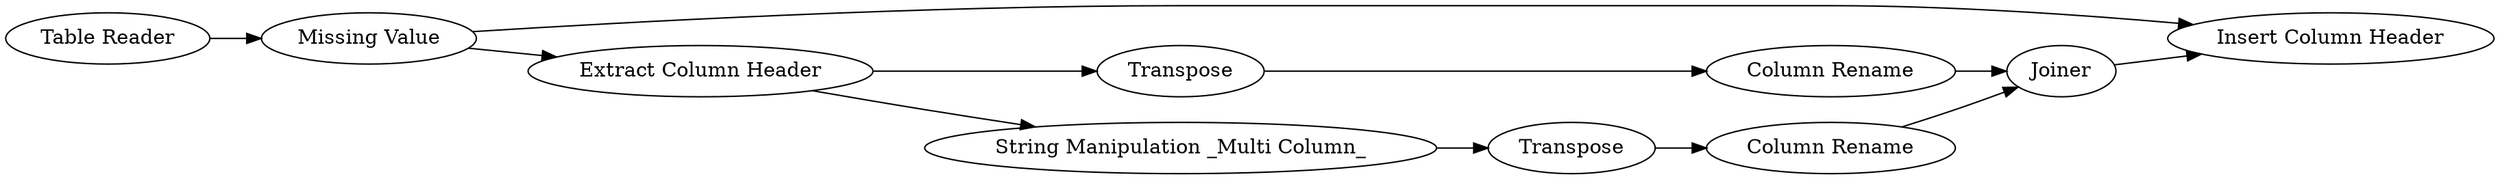 digraph {
	"4853299494047565644_136" [label="Missing Value"]
	"4853299494047565644_146" [label="Table Reader"]
	"4853299494047565644_143" [label=Transpose]
	"4853299494047565644_144" [label=Joiner]
	"4853299494047565644_142" [label=Transpose]
	"4853299494047565644_147" [label="Column Rename"]
	"4853299494047565644_140" [label="String Manipulation _Multi Column_"]
	"4853299494047565644_141" [label="Insert Column Header"]
	"4853299494047565644_148" [label="Column Rename"]
	"4853299494047565644_138" [label="Extract Column Header"]
	"4853299494047565644_146" -> "4853299494047565644_136"
	"4853299494047565644_138" -> "4853299494047565644_143"
	"4853299494047565644_142" -> "4853299494047565644_148"
	"4853299494047565644_138" -> "4853299494047565644_140"
	"4853299494047565644_144" -> "4853299494047565644_141"
	"4853299494047565644_136" -> "4853299494047565644_141"
	"4853299494047565644_140" -> "4853299494047565644_142"
	"4853299494047565644_147" -> "4853299494047565644_144"
	"4853299494047565644_143" -> "4853299494047565644_147"
	"4853299494047565644_136" -> "4853299494047565644_138"
	"4853299494047565644_148" -> "4853299494047565644_144"
	rankdir=LR
}
